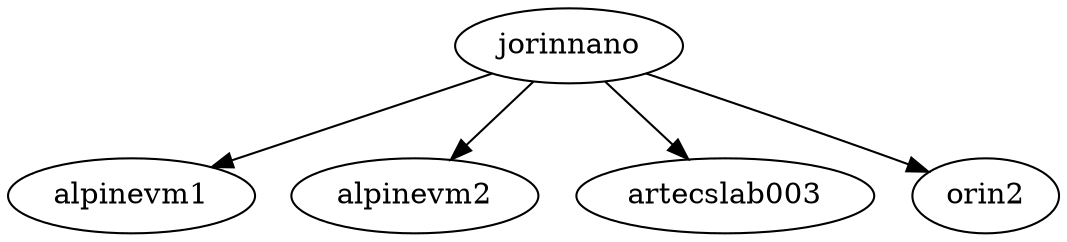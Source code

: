 digraph G {
  jorinnano -> alpinevm1
  jorinnano -> alpinevm2
  jorinnano -> artecslab003
  jorinnano -> orin2
}

